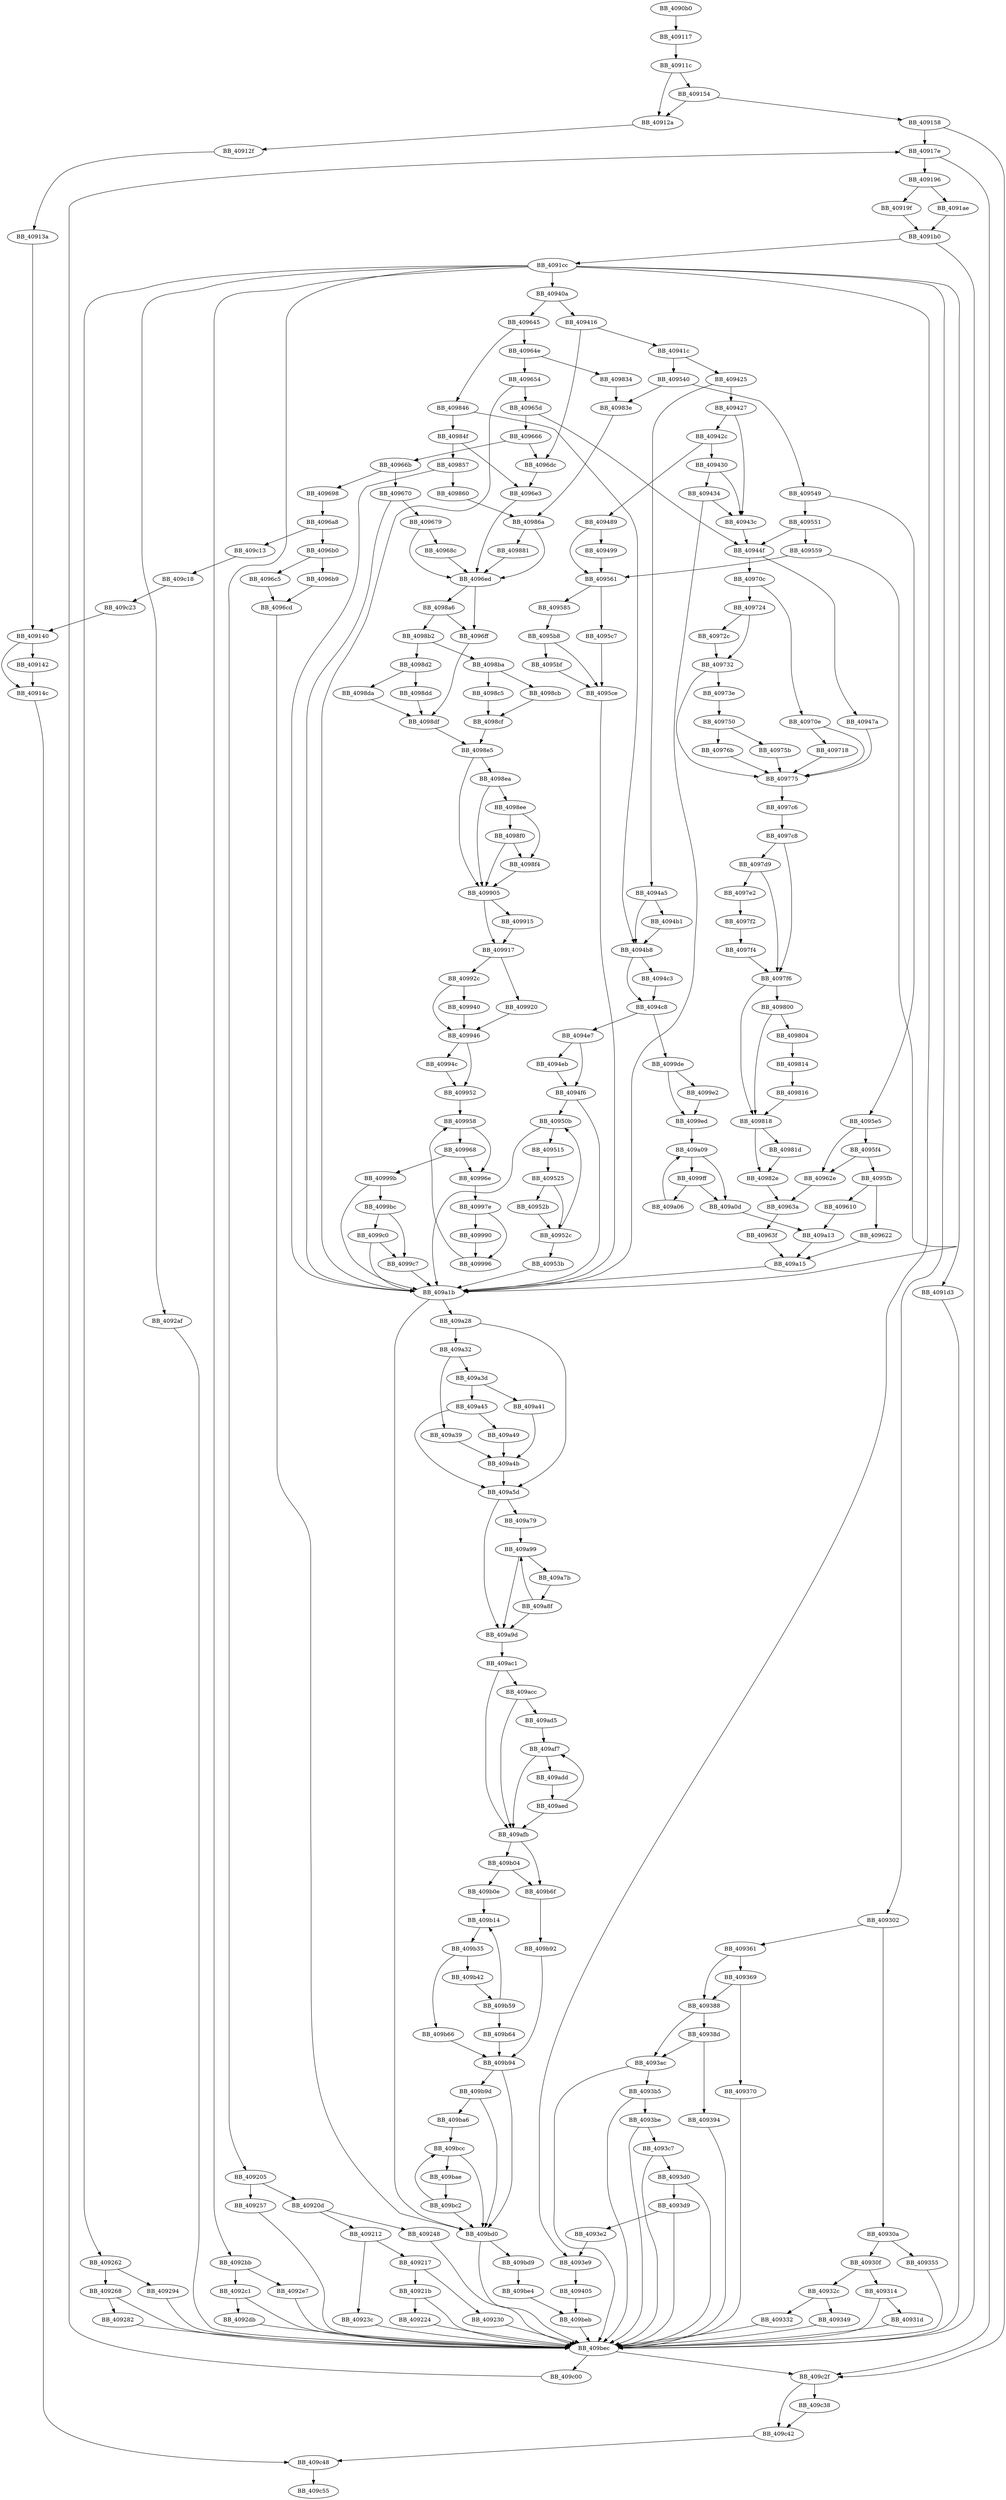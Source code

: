 DiGraph __woutput_l{
BB_4090b0->BB_409117
BB_409117->BB_40911c
BB_40911c->BB_40912a
BB_40911c->BB_409154
BB_40912a->BB_40912f
BB_40912f->BB_40913a
BB_40913a->BB_409140
BB_409140->BB_409142
BB_409140->BB_40914c
BB_409142->BB_40914c
BB_40914c->BB_409c48
BB_409154->BB_40912a
BB_409154->BB_409158
BB_409158->BB_40917e
BB_409158->BB_409c2f
BB_40917e->BB_409196
BB_40917e->BB_409c2f
BB_409196->BB_40919f
BB_409196->BB_4091ae
BB_40919f->BB_4091b0
BB_4091ae->BB_4091b0
BB_4091b0->BB_4091cc
BB_4091b0->BB_409bec
BB_4091cc->BB_4091d3
BB_4091cc->BB_409205
BB_4091cc->BB_409262
BB_4091cc->BB_4092af
BB_4091cc->BB_4092bb
BB_4091cc->BB_409302
BB_4091cc->BB_4093e9
BB_4091cc->BB_40940a
BB_4091d3->BB_409bec
BB_409205->BB_40920d
BB_409205->BB_409257
BB_40920d->BB_409212
BB_40920d->BB_409248
BB_409212->BB_409217
BB_409212->BB_40923c
BB_409217->BB_40921b
BB_409217->BB_409230
BB_40921b->BB_409224
BB_40921b->BB_409bec
BB_409224->BB_409bec
BB_409230->BB_409bec
BB_40923c->BB_409bec
BB_409248->BB_409bec
BB_409257->BB_409bec
BB_409262->BB_409268
BB_409262->BB_409294
BB_409268->BB_409282
BB_409268->BB_409bec
BB_409282->BB_409bec
BB_409294->BB_409bec
BB_4092af->BB_409bec
BB_4092bb->BB_4092c1
BB_4092bb->BB_4092e7
BB_4092c1->BB_4092db
BB_4092c1->BB_409bec
BB_4092db->BB_409bec
BB_4092e7->BB_409bec
BB_409302->BB_40930a
BB_409302->BB_409361
BB_40930a->BB_40930f
BB_40930a->BB_409355
BB_40930f->BB_409314
BB_40930f->BB_40932c
BB_409314->BB_40931d
BB_409314->BB_409bec
BB_40931d->BB_409bec
BB_40932c->BB_409332
BB_40932c->BB_409349
BB_409332->BB_409bec
BB_409349->BB_409bec
BB_409355->BB_409bec
BB_409361->BB_409369
BB_409361->BB_409388
BB_409369->BB_409370
BB_409369->BB_409388
BB_409370->BB_409bec
BB_409388->BB_40938d
BB_409388->BB_4093ac
BB_40938d->BB_409394
BB_40938d->BB_4093ac
BB_409394->BB_409bec
BB_4093ac->BB_4093b5
BB_4093ac->BB_409bec
BB_4093b5->BB_4093be
BB_4093b5->BB_409bec
BB_4093be->BB_4093c7
BB_4093be->BB_409bec
BB_4093c7->BB_4093d0
BB_4093c7->BB_409bec
BB_4093d0->BB_4093d9
BB_4093d0->BB_409bec
BB_4093d9->BB_4093e2
BB_4093d9->BB_409bec
BB_4093e2->BB_4093e9
BB_4093e9->BB_409405
BB_409405->BB_409beb
BB_40940a->BB_409416
BB_40940a->BB_409645
BB_409416->BB_40941c
BB_409416->BB_4096dc
BB_40941c->BB_409425
BB_40941c->BB_409540
BB_409425->BB_409427
BB_409425->BB_4094a5
BB_409427->BB_40942c
BB_409427->BB_40943c
BB_40942c->BB_409430
BB_40942c->BB_409489
BB_409430->BB_409434
BB_409430->BB_40943c
BB_409434->BB_40943c
BB_409434->BB_409a1b
BB_40943c->BB_40944f
BB_40944f->BB_40947a
BB_40944f->BB_40970c
BB_40947a->BB_409775
BB_409489->BB_409499
BB_409489->BB_409561
BB_409499->BB_409561
BB_4094a5->BB_4094b1
BB_4094a5->BB_4094b8
BB_4094b1->BB_4094b8
BB_4094b8->BB_4094c3
BB_4094b8->BB_4094c8
BB_4094c3->BB_4094c8
BB_4094c8->BB_4094e7
BB_4094c8->BB_4099de
BB_4094e7->BB_4094eb
BB_4094e7->BB_4094f6
BB_4094eb->BB_4094f6
BB_4094f6->BB_40950b
BB_4094f6->BB_409a1b
BB_40950b->BB_409515
BB_40950b->BB_409a1b
BB_409515->BB_409525
BB_409525->BB_40952b
BB_409525->BB_40952c
BB_40952b->BB_40952c
BB_40952c->BB_40950b
BB_40952c->BB_40953b
BB_40953b->BB_409a1b
BB_409540->BB_409549
BB_409540->BB_40983e
BB_409549->BB_409551
BB_409549->BB_4095e5
BB_409551->BB_40944f
BB_409551->BB_409559
BB_409559->BB_409561
BB_409559->BB_409a1b
BB_409561->BB_409585
BB_409561->BB_4095c7
BB_409585->BB_4095b8
BB_4095b8->BB_4095bf
BB_4095b8->BB_4095ce
BB_4095bf->BB_4095ce
BB_4095c7->BB_4095ce
BB_4095ce->BB_409a1b
BB_4095e5->BB_4095f4
BB_4095e5->BB_40962e
BB_4095f4->BB_4095fb
BB_4095f4->BB_40962e
BB_4095fb->BB_409610
BB_4095fb->BB_409622
BB_409610->BB_409a13
BB_409622->BB_409a15
BB_40962e->BB_40963a
BB_40963a->BB_40963f
BB_40963f->BB_409a15
BB_409645->BB_40964e
BB_409645->BB_409846
BB_40964e->BB_409654
BB_40964e->BB_409834
BB_409654->BB_40965d
BB_409654->BB_409a1b
BB_40965d->BB_40944f
BB_40965d->BB_409666
BB_409666->BB_40966b
BB_409666->BB_4096dc
BB_40966b->BB_409670
BB_40966b->BB_409698
BB_409670->BB_409679
BB_409670->BB_409a1b
BB_409679->BB_40968c
BB_409679->BB_4096ed
BB_40968c->BB_4096ed
BB_409698->BB_4096a8
BB_4096a8->BB_4096b0
BB_4096a8->BB_409c13
BB_4096b0->BB_4096b9
BB_4096b0->BB_4096c5
BB_4096b9->BB_4096cd
BB_4096c5->BB_4096cd
BB_4096cd->BB_409bd0
BB_4096dc->BB_4096e3
BB_4096e3->BB_4096ed
BB_4096ed->BB_4096ff
BB_4096ed->BB_4098a6
BB_4096ff->BB_4098df
BB_40970c->BB_40970e
BB_40970c->BB_409724
BB_40970e->BB_409718
BB_40970e->BB_409775
BB_409718->BB_409775
BB_409724->BB_40972c
BB_409724->BB_409732
BB_40972c->BB_409732
BB_409732->BB_40973e
BB_409732->BB_409775
BB_40973e->BB_409750
BB_409750->BB_40975b
BB_409750->BB_40976b
BB_40975b->BB_409775
BB_40976b->BB_409775
BB_409775->BB_4097c6
BB_4097c6->BB_4097c8
BB_4097c8->BB_4097d9
BB_4097c8->BB_4097f6
BB_4097d9->BB_4097e2
BB_4097d9->BB_4097f6
BB_4097e2->BB_4097f2
BB_4097f2->BB_4097f4
BB_4097f4->BB_4097f6
BB_4097f6->BB_409800
BB_4097f6->BB_409818
BB_409800->BB_409804
BB_409800->BB_409818
BB_409804->BB_409814
BB_409814->BB_409816
BB_409816->BB_409818
BB_409818->BB_40981d
BB_409818->BB_40982e
BB_40981d->BB_40982e
BB_40982e->BB_40963a
BB_409834->BB_40983e
BB_40983e->BB_40986a
BB_409846->BB_4094b8
BB_409846->BB_40984f
BB_40984f->BB_4096e3
BB_40984f->BB_409857
BB_409857->BB_409860
BB_409857->BB_409a1b
BB_409860->BB_40986a
BB_40986a->BB_4096ed
BB_40986a->BB_409881
BB_409881->BB_4096ed
BB_4098a6->BB_4096ff
BB_4098a6->BB_4098b2
BB_4098b2->BB_4098ba
BB_4098b2->BB_4098d2
BB_4098ba->BB_4098c5
BB_4098ba->BB_4098cb
BB_4098c5->BB_4098cf
BB_4098cb->BB_4098cf
BB_4098cf->BB_4098e5
BB_4098d2->BB_4098da
BB_4098d2->BB_4098dd
BB_4098da->BB_4098df
BB_4098dd->BB_4098df
BB_4098df->BB_4098e5
BB_4098e5->BB_4098ea
BB_4098e5->BB_409905
BB_4098ea->BB_4098ee
BB_4098ea->BB_409905
BB_4098ee->BB_4098f0
BB_4098ee->BB_4098f4
BB_4098f0->BB_4098f4
BB_4098f0->BB_409905
BB_4098f4->BB_409905
BB_409905->BB_409915
BB_409905->BB_409917
BB_409915->BB_409917
BB_409917->BB_409920
BB_409917->BB_40992c
BB_409920->BB_409946
BB_40992c->BB_409940
BB_40992c->BB_409946
BB_409940->BB_409946
BB_409946->BB_40994c
BB_409946->BB_409952
BB_40994c->BB_409952
BB_409952->BB_409958
BB_409958->BB_409968
BB_409958->BB_40996e
BB_409968->BB_40996e
BB_409968->BB_40999b
BB_40996e->BB_40997e
BB_40997e->BB_409990
BB_40997e->BB_409996
BB_409990->BB_409996
BB_409996->BB_409958
BB_40999b->BB_4099bc
BB_40999b->BB_409a1b
BB_4099bc->BB_4099c0
BB_4099bc->BB_4099c7
BB_4099c0->BB_4099c7
BB_4099c0->BB_409a1b
BB_4099c7->BB_409a1b
BB_4099de->BB_4099e2
BB_4099de->BB_4099ed
BB_4099e2->BB_4099ed
BB_4099ed->BB_409a09
BB_4099ff->BB_409a06
BB_4099ff->BB_409a0d
BB_409a06->BB_409a09
BB_409a09->BB_4099ff
BB_409a09->BB_409a0d
BB_409a0d->BB_409a13
BB_409a13->BB_409a15
BB_409a15->BB_409a1b
BB_409a1b->BB_409a28
BB_409a1b->BB_409bd0
BB_409a28->BB_409a32
BB_409a28->BB_409a5d
BB_409a32->BB_409a39
BB_409a32->BB_409a3d
BB_409a39->BB_409a4b
BB_409a3d->BB_409a41
BB_409a3d->BB_409a45
BB_409a41->BB_409a4b
BB_409a45->BB_409a49
BB_409a45->BB_409a5d
BB_409a49->BB_409a4b
BB_409a4b->BB_409a5d
BB_409a5d->BB_409a79
BB_409a5d->BB_409a9d
BB_409a79->BB_409a99
BB_409a7b->BB_409a8f
BB_409a8f->BB_409a99
BB_409a8f->BB_409a9d
BB_409a99->BB_409a7b
BB_409a99->BB_409a9d
BB_409a9d->BB_409ac1
BB_409ac1->BB_409acc
BB_409ac1->BB_409afb
BB_409acc->BB_409ad5
BB_409acc->BB_409afb
BB_409ad5->BB_409af7
BB_409add->BB_409aed
BB_409aed->BB_409af7
BB_409aed->BB_409afb
BB_409af7->BB_409add
BB_409af7->BB_409afb
BB_409afb->BB_409b04
BB_409afb->BB_409b6f
BB_409b04->BB_409b0e
BB_409b04->BB_409b6f
BB_409b0e->BB_409b14
BB_409b14->BB_409b35
BB_409b35->BB_409b42
BB_409b35->BB_409b66
BB_409b42->BB_409b59
BB_409b59->BB_409b14
BB_409b59->BB_409b64
BB_409b64->BB_409b94
BB_409b66->BB_409b94
BB_409b6f->BB_409b92
BB_409b92->BB_409b94
BB_409b94->BB_409b9d
BB_409b94->BB_409bd0
BB_409b9d->BB_409ba6
BB_409b9d->BB_409bd0
BB_409ba6->BB_409bcc
BB_409bae->BB_409bc2
BB_409bc2->BB_409bcc
BB_409bc2->BB_409bd0
BB_409bcc->BB_409bae
BB_409bcc->BB_409bd0
BB_409bd0->BB_409bd9
BB_409bd0->BB_409bec
BB_409bd9->BB_409be4
BB_409be4->BB_409beb
BB_409beb->BB_409bec
BB_409bec->BB_409c00
BB_409bec->BB_409c2f
BB_409c00->BB_40917e
BB_409c13->BB_409c18
BB_409c18->BB_409c23
BB_409c23->BB_409140
BB_409c2f->BB_409c38
BB_409c2f->BB_409c42
BB_409c38->BB_409c42
BB_409c42->BB_409c48
BB_409c48->BB_409c55
}
